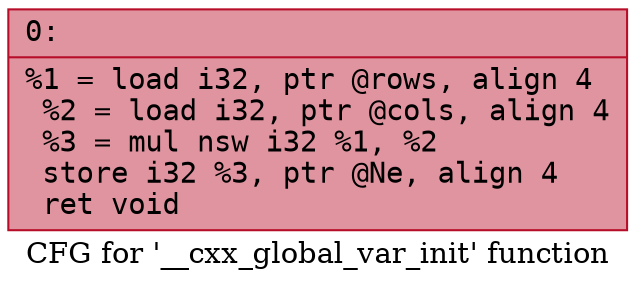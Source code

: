 digraph "CFG for '__cxx_global_var_init' function" {
	label="CFG for '__cxx_global_var_init' function";

	Node0x600002b0a440 [shape=record,color="#b70d28ff", style=filled, fillcolor="#b70d2870" fontname="Courier",label="{0:\l|  %1 = load i32, ptr @rows, align 4\l  %2 = load i32, ptr @cols, align 4\l  %3 = mul nsw i32 %1, %2\l  store i32 %3, ptr @Ne, align 4\l  ret void\l}"];
}
